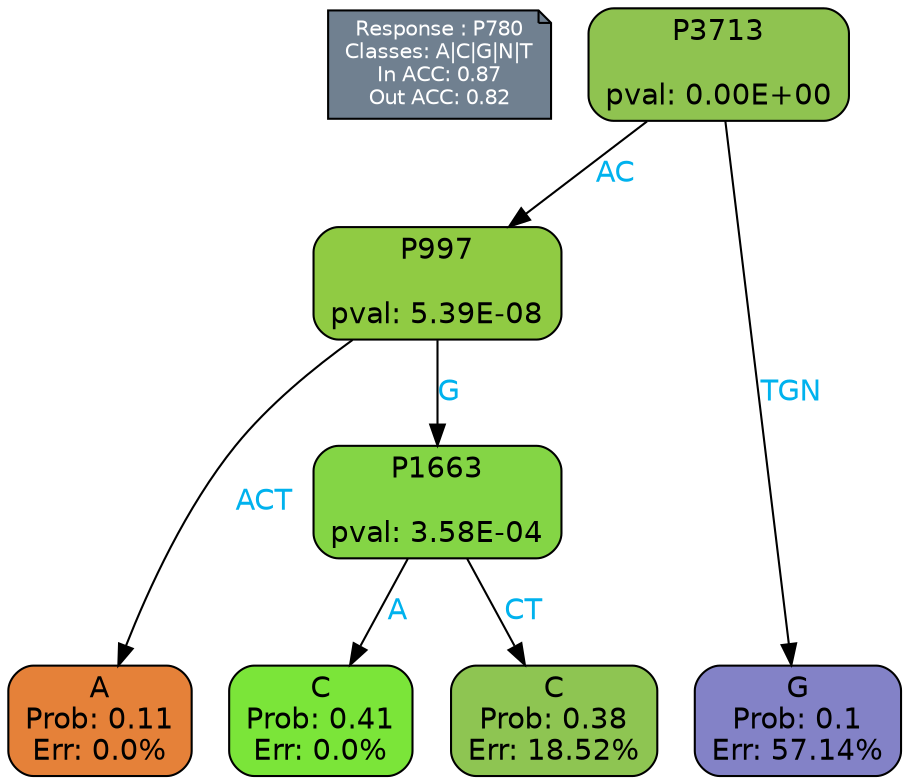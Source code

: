 digraph Tree {
node [shape=box, style="filled, rounded", color="black", fontname=helvetica] ;
graph [ranksep=equally, splines=polylines, bgcolor=transparent, dpi=600] ;
edge [fontname=helvetica] ;
LEGEND [label="Response : P780
Classes: A|C|G|N|T
In ACC: 0.87
Out ACC: 0.82
",shape=note,align=left,style=filled,fillcolor="slategray",fontcolor="white",fontsize=10];1 [label="P3713

pval: 0.00E+00", fillcolor="#8fc350"] ;
2 [label="P997

pval: 5.39E-08", fillcolor="#90cb43"] ;
3 [label="A
Prob: 0.11
Err: 0.0%", fillcolor="#e58139"] ;
4 [label="P1663

pval: 3.58E-04", fillcolor="#84d545"] ;
5 [label="C
Prob: 0.41
Err: 0.0%", fillcolor="#7be539"] ;
6 [label="C
Prob: 0.38
Err: 18.52%", fillcolor="#8ec552"] ;
7 [label="G
Prob: 0.1
Err: 57.14%", fillcolor="#8382c7"] ;
1 -> 2 [label="AC",fontcolor=deepskyblue2] ;
1 -> 7 [label="TGN",fontcolor=deepskyblue2] ;
2 -> 3 [label="ACT",fontcolor=deepskyblue2] ;
2 -> 4 [label="G",fontcolor=deepskyblue2] ;
4 -> 5 [label="A",fontcolor=deepskyblue2] ;
4 -> 6 [label="CT",fontcolor=deepskyblue2] ;
{rank = same; 3;5;6;7;}{rank = same; LEGEND;1;}}